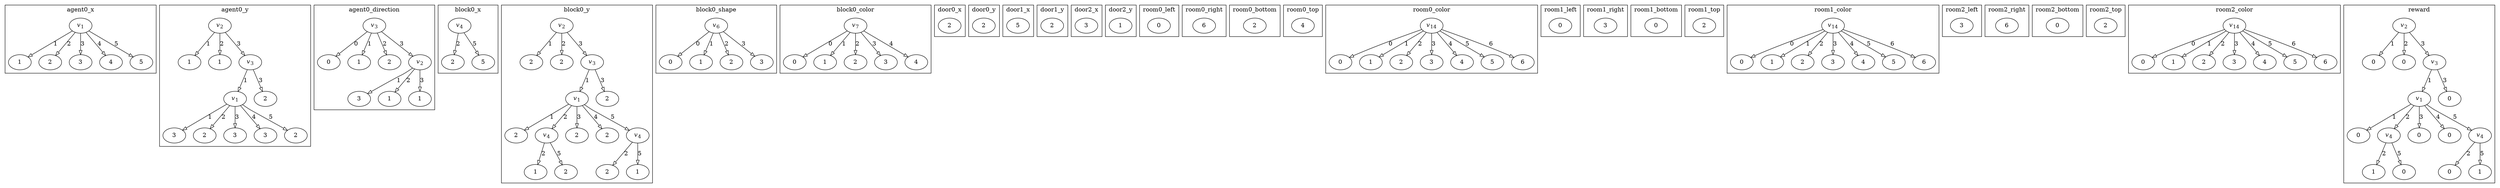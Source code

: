 digraph {
edge [arrowhead=empty]

subgraph cluster_agent0_x {
label="agent0_x"
agent0_x_n0 [label=<<i>v</i><sub>1</sub>>]
agent0_x_n0 -> agent0_x_n1 [label=<1>]
agent0_x_n1 [label="1"]
agent0_x_n0 -> agent0_x_n2 [label=<2>]
agent0_x_n2 [label="2"]
agent0_x_n0 -> agent0_x_n3 [label=<3>]
agent0_x_n3 [label="3"]
agent0_x_n0 -> agent0_x_n4 [label=<4>]
agent0_x_n4 [label="4"]
agent0_x_n0 -> agent0_x_n5 [label=<5>]
agent0_x_n5 [label="5"]
}

subgraph cluster_agent0_y {
label="agent0_y"
agent0_y_n0 [label=<<i>v</i><sub>2</sub>>]
agent0_y_n0 -> agent0_y_n1 [label=<1>]
agent0_y_n1 [label="1"]
agent0_y_n0 -> agent0_y_n2 [label=<2>]
agent0_y_n2 [label="1"]
agent0_y_n0 -> agent0_y_n3 [label=<3>]
agent0_y_n3 [label=<<i>v</i><sub>3</sub>>]
agent0_y_n3 -> agent0_y_n4 [label=<1>]
agent0_y_n4 [label=<<i>v</i><sub>1</sub>>]
agent0_y_n4 -> agent0_y_n5 [label=<1>]
agent0_y_n5 [label="3"]
agent0_y_n4 -> agent0_y_n6 [label=<2>]
agent0_y_n6 [label="2"]
agent0_y_n4 -> agent0_y_n7 [label=<3>]
agent0_y_n7 [label="3"]
agent0_y_n4 -> agent0_y_n8 [label=<4>]
agent0_y_n8 [label="3"]
agent0_y_n4 -> agent0_y_n9 [label=<5>]
agent0_y_n9 [label="2"]
agent0_y_n3 -> agent0_y_n10 [label=<3>]
agent0_y_n10 [label="2"]
}

subgraph cluster_agent0_direction {
label="agent0_direction"
agent0_direction_n0 [label=<<i>v</i><sub>3</sub>>]
agent0_direction_n0 -> agent0_direction_n1 [label=<0>]
agent0_direction_n1 [label="0"]
agent0_direction_n0 -> agent0_direction_n2 [label=<1>]
agent0_direction_n2 [label="1"]
agent0_direction_n0 -> agent0_direction_n3 [label=<2>]
agent0_direction_n3 [label="2"]
agent0_direction_n0 -> agent0_direction_n4 [label=<3>]
agent0_direction_n4 [label=<<i>v</i><sub>2</sub>>]
agent0_direction_n4 -> agent0_direction_n5 [label=<1>]
agent0_direction_n5 [label="3"]
agent0_direction_n4 -> agent0_direction_n6 [label=<2>]
agent0_direction_n6 [label="1"]
agent0_direction_n4 -> agent0_direction_n7 [label=<3>]
agent0_direction_n7 [label="1"]
}

subgraph cluster_block0_x {
label="block0_x"
block0_x_n0 [label=<<i>v</i><sub>4</sub>>]
block0_x_n0 -> block0_x_n1 [label=<2>]
block0_x_n1 [label="2"]
block0_x_n0 -> block0_x_n2 [label=<5>]
block0_x_n2 [label="5"]
}

subgraph cluster_block0_y {
label="block0_y"
block0_y_n0 [label=<<i>v</i><sub>2</sub>>]
block0_y_n0 -> block0_y_n1 [label=<1>]
block0_y_n1 [label="2"]
block0_y_n0 -> block0_y_n2 [label=<2>]
block0_y_n2 [label="2"]
block0_y_n0 -> block0_y_n3 [label=<3>]
block0_y_n3 [label=<<i>v</i><sub>3</sub>>]
block0_y_n3 -> block0_y_n4 [label=<1>]
block0_y_n4 [label=<<i>v</i><sub>1</sub>>]
block0_y_n4 -> block0_y_n5 [label=<1>]
block0_y_n5 [label="2"]
block0_y_n4 -> block0_y_n6 [label=<2>]
block0_y_n6 [label=<<i>v</i><sub>4</sub>>]
block0_y_n6 -> block0_y_n7 [label=<2>]
block0_y_n7 [label="1"]
block0_y_n6 -> block0_y_n8 [label=<5>]
block0_y_n8 [label="2"]
block0_y_n4 -> block0_y_n9 [label=<3>]
block0_y_n9 [label="2"]
block0_y_n4 -> block0_y_n10 [label=<4>]
block0_y_n10 [label="2"]
block0_y_n4 -> block0_y_n11 [label=<5>]
block0_y_n11 [label=<<i>v</i><sub>4</sub>>]
block0_y_n11 -> block0_y_n12 [label=<2>]
block0_y_n12 [label="2"]
block0_y_n11 -> block0_y_n13 [label=<5>]
block0_y_n13 [label="1"]
block0_y_n3 -> block0_y_n14 [label=<3>]
block0_y_n14 [label="2"]
}

subgraph cluster_block0_shape {
label="block0_shape"
block0_shape_n0 [label=<<i>v</i><sub>6</sub>>]
block0_shape_n0 -> block0_shape_n1 [label=<0>]
block0_shape_n1 [label="0"]
block0_shape_n0 -> block0_shape_n2 [label=<1>]
block0_shape_n2 [label="1"]
block0_shape_n0 -> block0_shape_n3 [label=<2>]
block0_shape_n3 [label="2"]
block0_shape_n0 -> block0_shape_n4 [label=<3>]
block0_shape_n4 [label="3"]
}

subgraph cluster_block0_color {
label="block0_color"
block0_color_n0 [label=<<i>v</i><sub>7</sub>>]
block0_color_n0 -> block0_color_n1 [label=<0>]
block0_color_n1 [label="0"]
block0_color_n0 -> block0_color_n2 [label=<1>]
block0_color_n2 [label="1"]
block0_color_n0 -> block0_color_n3 [label=<2>]
block0_color_n3 [label="2"]
block0_color_n0 -> block0_color_n4 [label=<3>]
block0_color_n4 [label="3"]
block0_color_n0 -> block0_color_n5 [label=<4>]
block0_color_n5 [label="4"]
}

subgraph cluster_door0_x {
label="door0_x"
door0_x_n0 [label="2"]
}

subgraph cluster_door0_y {
label="door0_y"
door0_y_n0 [label="2"]
}

subgraph cluster_door1_x {
label="door1_x"
door1_x_n0 [label="5"]
}

subgraph cluster_door1_y {
label="door1_y"
door1_y_n0 [label="2"]
}

subgraph cluster_door2_x {
label="door2_x"
door2_x_n0 [label="3"]
}

subgraph cluster_door2_y {
label="door2_y"
door2_y_n0 [label="1"]
}

subgraph cluster_room0_left {
label="room0_left"
room0_left_n0 [label="0"]
}

subgraph cluster_room0_right {
label="room0_right"
room0_right_n0 [label="6"]
}

subgraph cluster_room0_bottom {
label="room0_bottom"
room0_bottom_n0 [label="2"]
}

subgraph cluster_room0_top {
label="room0_top"
room0_top_n0 [label="4"]
}

subgraph cluster_room0_color {
label="room0_color"
room0_color_n0 [label=<<i>v</i><sub>14</sub>>]
room0_color_n0 -> room0_color_n1 [label=<0>]
room0_color_n1 [label="0"]
room0_color_n0 -> room0_color_n2 [label=<1>]
room0_color_n2 [label="1"]
room0_color_n0 -> room0_color_n3 [label=<2>]
room0_color_n3 [label="2"]
room0_color_n0 -> room0_color_n4 [label=<3>]
room0_color_n4 [label="3"]
room0_color_n0 -> room0_color_n5 [label=<4>]
room0_color_n5 [label="4"]
room0_color_n0 -> room0_color_n6 [label=<5>]
room0_color_n6 [label="5"]
room0_color_n0 -> room0_color_n7 [label=<6>]
room0_color_n7 [label="6"]
}

subgraph cluster_room1_left {
label="room1_left"
room1_left_n0 [label="0"]
}

subgraph cluster_room1_right {
label="room1_right"
room1_right_n0 [label="3"]
}

subgraph cluster_room1_bottom {
label="room1_bottom"
room1_bottom_n0 [label="0"]
}

subgraph cluster_room1_top {
label="room1_top"
room1_top_n0 [label="2"]
}

subgraph cluster_room1_color {
label="room1_color"
room1_color_n0 [label=<<i>v</i><sub>14</sub>>]
room1_color_n0 -> room1_color_n1 [label=<0>]
room1_color_n1 [label="0"]
room1_color_n0 -> room1_color_n2 [label=<1>]
room1_color_n2 [label="1"]
room1_color_n0 -> room1_color_n3 [label=<2>]
room1_color_n3 [label="2"]
room1_color_n0 -> room1_color_n4 [label=<3>]
room1_color_n4 [label="3"]
room1_color_n0 -> room1_color_n5 [label=<4>]
room1_color_n5 [label="4"]
room1_color_n0 -> room1_color_n6 [label=<5>]
room1_color_n6 [label="5"]
room1_color_n0 -> room1_color_n7 [label=<6>]
room1_color_n7 [label="6"]
}

subgraph cluster_room2_left {
label="room2_left"
room2_left_n0 [label="3"]
}

subgraph cluster_room2_right {
label="room2_right"
room2_right_n0 [label="6"]
}

subgraph cluster_room2_bottom {
label="room2_bottom"
room2_bottom_n0 [label="0"]
}

subgraph cluster_room2_top {
label="room2_top"
room2_top_n0 [label="2"]
}

subgraph cluster_room2_color {
label="room2_color"
room2_color_n0 [label=<<i>v</i><sub>14</sub>>]
room2_color_n0 -> room2_color_n1 [label=<0>]
room2_color_n1 [label="0"]
room2_color_n0 -> room2_color_n2 [label=<1>]
room2_color_n2 [label="1"]
room2_color_n0 -> room2_color_n3 [label=<2>]
room2_color_n3 [label="2"]
room2_color_n0 -> room2_color_n4 [label=<3>]
room2_color_n4 [label="3"]
room2_color_n0 -> room2_color_n5 [label=<4>]
room2_color_n5 [label="4"]
room2_color_n0 -> room2_color_n6 [label=<5>]
room2_color_n6 [label="5"]
room2_color_n0 -> room2_color_n7 [label=<6>]
room2_color_n7 [label="6"]
}

subgraph cluster_reward {
label="reward"
reward_n0 [label=<<i>v</i><sub>2</sub>>]
reward_n0 -> reward_n1 [label=<1>]
reward_n1 [label="0"]
reward_n0 -> reward_n2 [label=<2>]
reward_n2 [label="0"]
reward_n0 -> reward_n3 [label=<3>]
reward_n3 [label=<<i>v</i><sub>3</sub>>]
reward_n3 -> reward_n4 [label=<1>]
reward_n4 [label=<<i>v</i><sub>1</sub>>]
reward_n4 -> reward_n5 [label=<1>]
reward_n5 [label="0"]
reward_n4 -> reward_n6 [label=<2>]
reward_n6 [label=<<i>v</i><sub>4</sub>>]
reward_n6 -> reward_n7 [label=<2>]
reward_n7 [label="1"]
reward_n6 -> reward_n8 [label=<5>]
reward_n8 [label="0"]
reward_n4 -> reward_n9 [label=<3>]
reward_n9 [label="0"]
reward_n4 -> reward_n10 [label=<4>]
reward_n10 [label="0"]
reward_n4 -> reward_n11 [label=<5>]
reward_n11 [label=<<i>v</i><sub>4</sub>>]
reward_n11 -> reward_n12 [label=<2>]
reward_n12 [label="0"]
reward_n11 -> reward_n13 [label=<5>]
reward_n13 [label="1"]
reward_n3 -> reward_n14 [label=<3>]
reward_n14 [label="0"]
}
}
